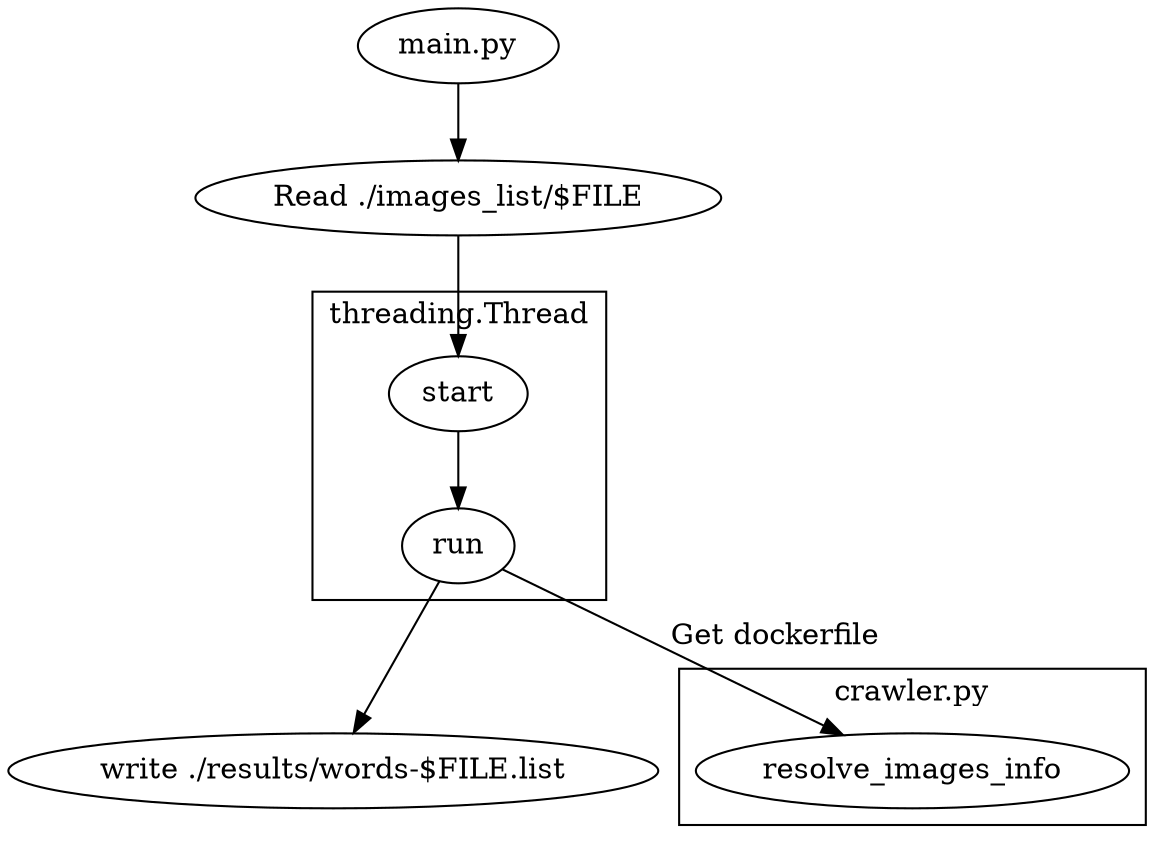 //Main graph, for directed graph only
digraph name{
    rankdir=TB;
    main[label="main.py"] ;
    read[label="Read ./images_list/$FILE"];
    main->read;
    read->start;

    subgraph cluster_thread{
        rankdir=LR;
        label="threading.Thread";
        start->run;
        
    }
    run->write;
    write[label="write ./results/words-$FILE.list"];
    subgraph cluster_crawler{
        label="crawler.py";
        resolve_images_info;
    }
    run->resolve_images_info[label="Get dockerfile"];
}